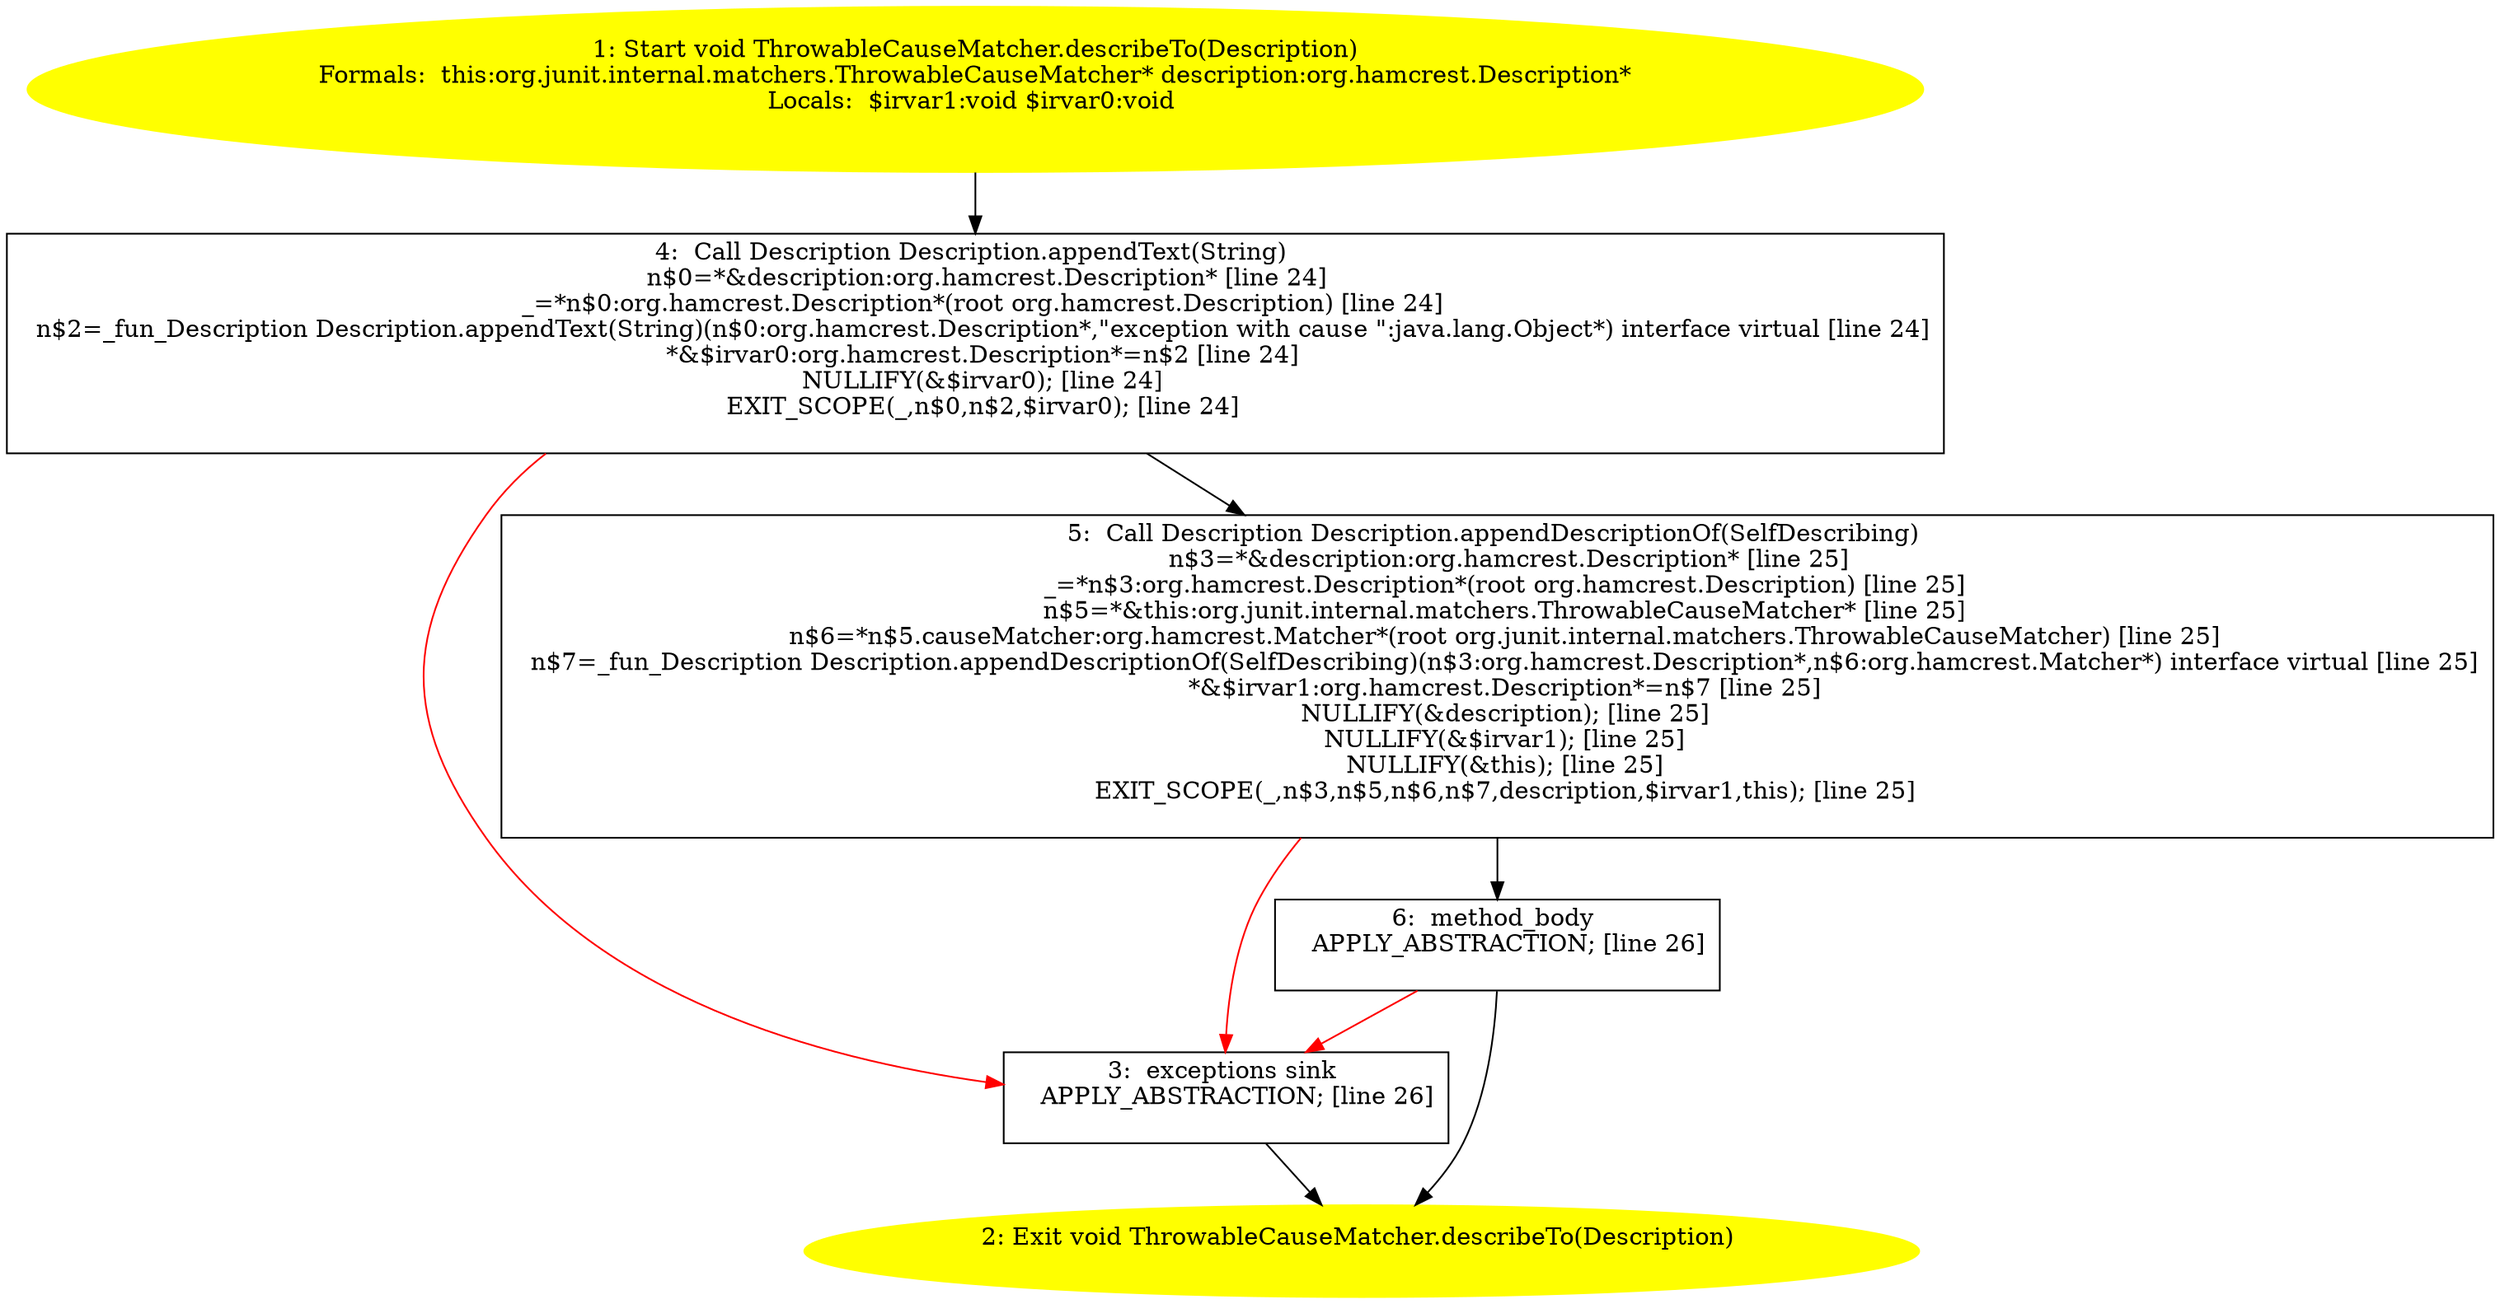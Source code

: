 /* @generated */
digraph cfg {
"org.junit.internal.matchers.ThrowableCauseMatcher.describeTo(org.hamcrest.Description):void.1cd731c4e2bcd19a9dd280f04e7290d5_1" [label="1: Start void ThrowableCauseMatcher.describeTo(Description)\nFormals:  this:org.junit.internal.matchers.ThrowableCauseMatcher* description:org.hamcrest.Description*\nLocals:  $irvar1:void $irvar0:void \n  " color=yellow style=filled]
	

	 "org.junit.internal.matchers.ThrowableCauseMatcher.describeTo(org.hamcrest.Description):void.1cd731c4e2bcd19a9dd280f04e7290d5_1" -> "org.junit.internal.matchers.ThrowableCauseMatcher.describeTo(org.hamcrest.Description):void.1cd731c4e2bcd19a9dd280f04e7290d5_4" ;
"org.junit.internal.matchers.ThrowableCauseMatcher.describeTo(org.hamcrest.Description):void.1cd731c4e2bcd19a9dd280f04e7290d5_2" [label="2: Exit void ThrowableCauseMatcher.describeTo(Description) \n  " color=yellow style=filled]
	

"org.junit.internal.matchers.ThrowableCauseMatcher.describeTo(org.hamcrest.Description):void.1cd731c4e2bcd19a9dd280f04e7290d5_3" [label="3:  exceptions sink \n   APPLY_ABSTRACTION; [line 26]\n " shape="box"]
	

	 "org.junit.internal.matchers.ThrowableCauseMatcher.describeTo(org.hamcrest.Description):void.1cd731c4e2bcd19a9dd280f04e7290d5_3" -> "org.junit.internal.matchers.ThrowableCauseMatcher.describeTo(org.hamcrest.Description):void.1cd731c4e2bcd19a9dd280f04e7290d5_2" ;
"org.junit.internal.matchers.ThrowableCauseMatcher.describeTo(org.hamcrest.Description):void.1cd731c4e2bcd19a9dd280f04e7290d5_4" [label="4:  Call Description Description.appendText(String) \n   n$0=*&description:org.hamcrest.Description* [line 24]\n  _=*n$0:org.hamcrest.Description*(root org.hamcrest.Description) [line 24]\n  n$2=_fun_Description Description.appendText(String)(n$0:org.hamcrest.Description*,\"exception with cause \":java.lang.Object*) interface virtual [line 24]\n  *&$irvar0:org.hamcrest.Description*=n$2 [line 24]\n  NULLIFY(&$irvar0); [line 24]\n  EXIT_SCOPE(_,n$0,n$2,$irvar0); [line 24]\n " shape="box"]
	

	 "org.junit.internal.matchers.ThrowableCauseMatcher.describeTo(org.hamcrest.Description):void.1cd731c4e2bcd19a9dd280f04e7290d5_4" -> "org.junit.internal.matchers.ThrowableCauseMatcher.describeTo(org.hamcrest.Description):void.1cd731c4e2bcd19a9dd280f04e7290d5_5" ;
	 "org.junit.internal.matchers.ThrowableCauseMatcher.describeTo(org.hamcrest.Description):void.1cd731c4e2bcd19a9dd280f04e7290d5_4" -> "org.junit.internal.matchers.ThrowableCauseMatcher.describeTo(org.hamcrest.Description):void.1cd731c4e2bcd19a9dd280f04e7290d5_3" [color="red" ];
"org.junit.internal.matchers.ThrowableCauseMatcher.describeTo(org.hamcrest.Description):void.1cd731c4e2bcd19a9dd280f04e7290d5_5" [label="5:  Call Description Description.appendDescriptionOf(SelfDescribing) \n   n$3=*&description:org.hamcrest.Description* [line 25]\n  _=*n$3:org.hamcrest.Description*(root org.hamcrest.Description) [line 25]\n  n$5=*&this:org.junit.internal.matchers.ThrowableCauseMatcher* [line 25]\n  n$6=*n$5.causeMatcher:org.hamcrest.Matcher*(root org.junit.internal.matchers.ThrowableCauseMatcher) [line 25]\n  n$7=_fun_Description Description.appendDescriptionOf(SelfDescribing)(n$3:org.hamcrest.Description*,n$6:org.hamcrest.Matcher*) interface virtual [line 25]\n  *&$irvar1:org.hamcrest.Description*=n$7 [line 25]\n  NULLIFY(&description); [line 25]\n  NULLIFY(&$irvar1); [line 25]\n  NULLIFY(&this); [line 25]\n  EXIT_SCOPE(_,n$3,n$5,n$6,n$7,description,$irvar1,this); [line 25]\n " shape="box"]
	

	 "org.junit.internal.matchers.ThrowableCauseMatcher.describeTo(org.hamcrest.Description):void.1cd731c4e2bcd19a9dd280f04e7290d5_5" -> "org.junit.internal.matchers.ThrowableCauseMatcher.describeTo(org.hamcrest.Description):void.1cd731c4e2bcd19a9dd280f04e7290d5_6" ;
	 "org.junit.internal.matchers.ThrowableCauseMatcher.describeTo(org.hamcrest.Description):void.1cd731c4e2bcd19a9dd280f04e7290d5_5" -> "org.junit.internal.matchers.ThrowableCauseMatcher.describeTo(org.hamcrest.Description):void.1cd731c4e2bcd19a9dd280f04e7290d5_3" [color="red" ];
"org.junit.internal.matchers.ThrowableCauseMatcher.describeTo(org.hamcrest.Description):void.1cd731c4e2bcd19a9dd280f04e7290d5_6" [label="6:  method_body \n   APPLY_ABSTRACTION; [line 26]\n " shape="box"]
	

	 "org.junit.internal.matchers.ThrowableCauseMatcher.describeTo(org.hamcrest.Description):void.1cd731c4e2bcd19a9dd280f04e7290d5_6" -> "org.junit.internal.matchers.ThrowableCauseMatcher.describeTo(org.hamcrest.Description):void.1cd731c4e2bcd19a9dd280f04e7290d5_2" ;
	 "org.junit.internal.matchers.ThrowableCauseMatcher.describeTo(org.hamcrest.Description):void.1cd731c4e2bcd19a9dd280f04e7290d5_6" -> "org.junit.internal.matchers.ThrowableCauseMatcher.describeTo(org.hamcrest.Description):void.1cd731c4e2bcd19a9dd280f04e7290d5_3" [color="red" ];
}
